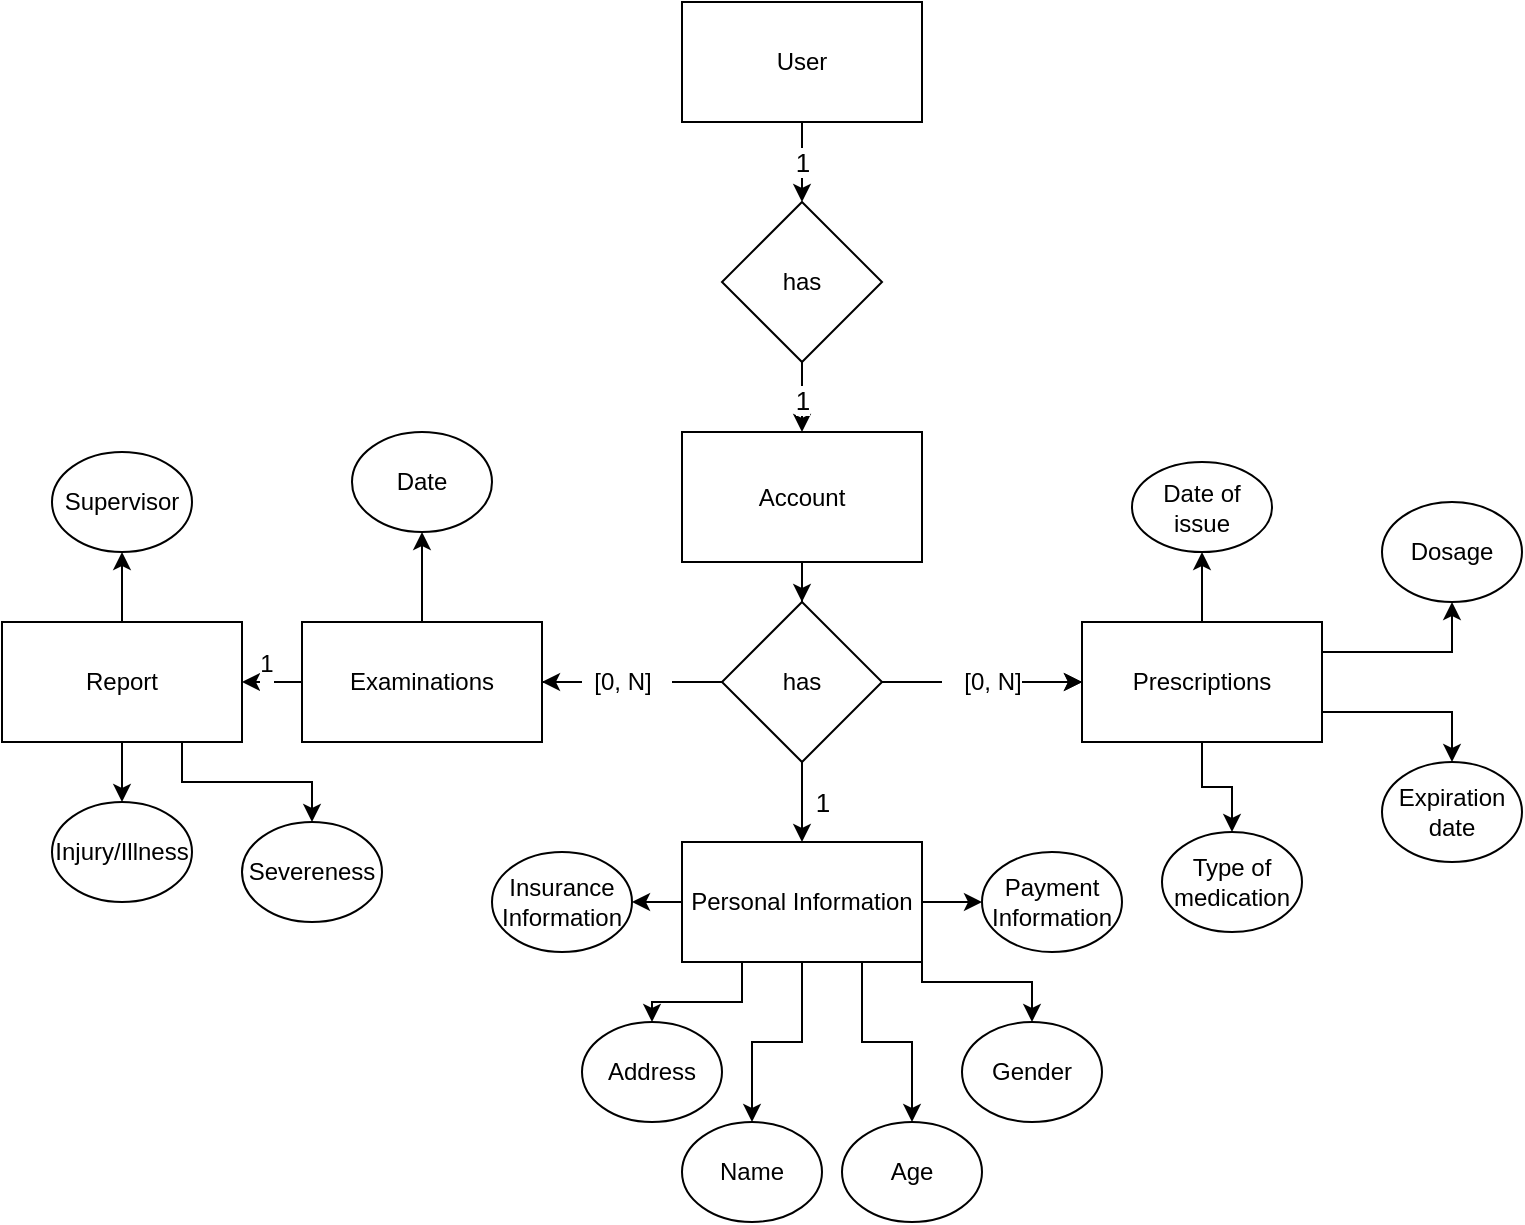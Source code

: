 <mxfile version="20.3.7" type="device"><diagram name="Page-1" id="5d7acffa-a066-3a61-03fe-96351882024d"><mxGraphModel dx="1069" dy="817" grid="1" gridSize="10" guides="1" tooltips="1" connect="1" arrows="1" fold="1" page="1" pageScale="1" pageWidth="1100" pageHeight="850" background="#ffffff" math="0" shadow="0"><root><mxCell id="0"/><mxCell id="1" parent="0"/><mxCell id="ffQ8c7DyhphKwCnQ1Nov-8" style="edgeStyle=orthogonalEdgeStyle;rounded=0;orthogonalLoop=1;jettySize=auto;html=1;entryX=0.5;entryY=0;entryDx=0;entryDy=0;" edge="1" parent="1" source="ffQ8c7DyhphKwCnQ1Nov-1" target="ffQ8c7DyhphKwCnQ1Nov-2"><mxGeometry relative="1" as="geometry"/></mxCell><mxCell id="ffQ8c7DyhphKwCnQ1Nov-1" value="Account" style="rounded=0;whiteSpace=wrap;html=1;" vertex="1" parent="1"><mxGeometry x="580" y="425" width="120" height="65" as="geometry"/></mxCell><mxCell id="ffQ8c7DyhphKwCnQ1Nov-6" style="edgeStyle=orthogonalEdgeStyle;rounded=0;orthogonalLoop=1;jettySize=auto;html=1;entryX=1;entryY=0.5;entryDx=0;entryDy=0;startArrow=none;" edge="1" parent="1" source="ffQ8c7DyhphKwCnQ1Nov-10" target="ffQ8c7DyhphKwCnQ1Nov-3"><mxGeometry relative="1" as="geometry"/></mxCell><mxCell id="ffQ8c7DyhphKwCnQ1Nov-7" style="edgeStyle=orthogonalEdgeStyle;rounded=0;orthogonalLoop=1;jettySize=auto;html=1;entryX=0;entryY=0.5;entryDx=0;entryDy=0;startArrow=none;" edge="1" parent="1" target="ffQ8c7DyhphKwCnQ1Nov-4"><mxGeometry relative="1" as="geometry"><mxPoint x="750" y="550" as="sourcePoint"/></mxGeometry></mxCell><mxCell id="ffQ8c7DyhphKwCnQ1Nov-40" value="" style="edgeStyle=orthogonalEdgeStyle;rounded=0;orthogonalLoop=1;jettySize=auto;html=1;fontSize=13;" edge="1" parent="1" source="ffQ8c7DyhphKwCnQ1Nov-2" target="ffQ8c7DyhphKwCnQ1Nov-39"><mxGeometry relative="1" as="geometry"/></mxCell><mxCell id="ffQ8c7DyhphKwCnQ1Nov-2" value="has" style="rhombus;whiteSpace=wrap;html=1;" vertex="1" parent="1"><mxGeometry x="600" y="510" width="80" height="80" as="geometry"/></mxCell><mxCell id="ffQ8c7DyhphKwCnQ1Nov-14" value="" style="edgeStyle=orthogonalEdgeStyle;rounded=0;orthogonalLoop=1;jettySize=auto;html=1;" edge="1" parent="1" source="ffQ8c7DyhphKwCnQ1Nov-3" target="ffQ8c7DyhphKwCnQ1Nov-13"><mxGeometry relative="1" as="geometry"/></mxCell><mxCell id="ffQ8c7DyhphKwCnQ1Nov-16" value="" style="edgeStyle=orthogonalEdgeStyle;rounded=0;orthogonalLoop=1;jettySize=auto;html=1;entryX=1;entryY=0.5;entryDx=0;entryDy=0;" edge="1" parent="1" source="ffQ8c7DyhphKwCnQ1Nov-3" target="ffQ8c7DyhphKwCnQ1Nov-17"><mxGeometry relative="1" as="geometry"><mxPoint x="90" y="250" as="targetPoint"/></mxGeometry></mxCell><mxCell id="ffQ8c7DyhphKwCnQ1Nov-36" value="&lt;div&gt;1&lt;/div&gt;&lt;div&gt;&lt;br&gt;&lt;/div&gt;" style="edgeLabel;html=1;align=center;verticalAlign=middle;resizable=0;points=[];fontSize=12;" vertex="1" connectable="0" parent="ffQ8c7DyhphKwCnQ1Nov-16"><mxGeometry x="-0.129" y="2" relative="1" as="geometry"><mxPoint as="offset"/></mxGeometry></mxCell><mxCell id="ffQ8c7DyhphKwCnQ1Nov-3" value="&lt;div&gt;Examinations&lt;/div&gt;" style="rounded=0;whiteSpace=wrap;html=1;" vertex="1" parent="1"><mxGeometry x="390" y="520" width="120" height="60" as="geometry"/></mxCell><mxCell id="ffQ8c7DyhphKwCnQ1Nov-23" value="" style="edgeStyle=orthogonalEdgeStyle;rounded=0;orthogonalLoop=1;jettySize=auto;html=1;" edge="1" parent="1" source="ffQ8c7DyhphKwCnQ1Nov-4" target="ffQ8c7DyhphKwCnQ1Nov-22"><mxGeometry relative="1" as="geometry"/></mxCell><mxCell id="ffQ8c7DyhphKwCnQ1Nov-25" value="" style="edgeStyle=orthogonalEdgeStyle;rounded=0;orthogonalLoop=1;jettySize=auto;html=1;" edge="1" parent="1" source="ffQ8c7DyhphKwCnQ1Nov-4" target="ffQ8c7DyhphKwCnQ1Nov-24"><mxGeometry relative="1" as="geometry"/></mxCell><mxCell id="ffQ8c7DyhphKwCnQ1Nov-27" value="" style="edgeStyle=orthogonalEdgeStyle;rounded=0;orthogonalLoop=1;jettySize=auto;html=1;exitX=1;exitY=0.75;exitDx=0;exitDy=0;" edge="1" parent="1" source="ffQ8c7DyhphKwCnQ1Nov-4" target="ffQ8c7DyhphKwCnQ1Nov-26"><mxGeometry relative="1" as="geometry"/></mxCell><mxCell id="ffQ8c7DyhphKwCnQ1Nov-34" style="edgeStyle=orthogonalEdgeStyle;rounded=0;orthogonalLoop=1;jettySize=auto;html=1;exitX=1;exitY=0.25;exitDx=0;exitDy=0;entryX=0.5;entryY=1;entryDx=0;entryDy=0;" edge="1" parent="1" source="ffQ8c7DyhphKwCnQ1Nov-4" target="ffQ8c7DyhphKwCnQ1Nov-32"><mxGeometry relative="1" as="geometry"/></mxCell><mxCell id="ffQ8c7DyhphKwCnQ1Nov-4" value="&lt;div&gt;Prescriptions&lt;br&gt;&lt;/div&gt;" style="rounded=0;whiteSpace=wrap;html=1;" vertex="1" parent="1"><mxGeometry x="780" y="520" width="120" height="60" as="geometry"/></mxCell><mxCell id="ffQ8c7DyhphKwCnQ1Nov-10" value="[0, N]" style="text;html=1;align=center;verticalAlign=middle;resizable=0;points=[];autosize=1;strokeColor=none;fillColor=none;" vertex="1" parent="1"><mxGeometry x="525" y="535" width="50" height="30" as="geometry"/></mxCell><mxCell id="ffQ8c7DyhphKwCnQ1Nov-11" value="" style="edgeStyle=orthogonalEdgeStyle;rounded=0;orthogonalLoop=1;jettySize=auto;html=1;entryX=1;entryY=0.5;entryDx=0;entryDy=0;endArrow=none;" edge="1" parent="1" source="ffQ8c7DyhphKwCnQ1Nov-2" target="ffQ8c7DyhphKwCnQ1Nov-10"><mxGeometry relative="1" as="geometry"><mxPoint x="310" y="290" as="sourcePoint"/><mxPoint x="180" y="360" as="targetPoint"/></mxGeometry></mxCell><mxCell id="ffQ8c7DyhphKwCnQ1Nov-28" style="edgeStyle=orthogonalEdgeStyle;rounded=0;orthogonalLoop=1;jettySize=auto;html=1;entryX=0;entryY=0.5;entryDx=0;entryDy=0;startArrow=none;" edge="1" parent="1" source="ffQ8c7DyhphKwCnQ1Nov-9" target="ffQ8c7DyhphKwCnQ1Nov-4"><mxGeometry relative="1" as="geometry"><mxPoint x="630" y="550" as="sourcePoint"/></mxGeometry></mxCell><mxCell id="ffQ8c7DyhphKwCnQ1Nov-12" value="" style="edgeStyle=orthogonalEdgeStyle;rounded=0;orthogonalLoop=1;jettySize=auto;html=1;entryX=0;entryY=0.5;entryDx=0;entryDy=0;endArrow=none;" edge="1" parent="1" source="ffQ8c7DyhphKwCnQ1Nov-2" target="ffQ8c7DyhphKwCnQ1Nov-9"><mxGeometry relative="1" as="geometry"><mxPoint x="390" y="290" as="sourcePoint"/><mxPoint x="500" y="430" as="targetPoint"/></mxGeometry></mxCell><mxCell id="ffQ8c7DyhphKwCnQ1Nov-13" value="Date" style="ellipse;whiteSpace=wrap;html=1;rounded=0;" vertex="1" parent="1"><mxGeometry x="415" y="425" width="70" height="50" as="geometry"/></mxCell><mxCell id="ffQ8c7DyhphKwCnQ1Nov-19" value="" style="edgeStyle=orthogonalEdgeStyle;rounded=0;orthogonalLoop=1;jettySize=auto;html=1;" edge="1" parent="1" source="ffQ8c7DyhphKwCnQ1Nov-17" target="ffQ8c7DyhphKwCnQ1Nov-18"><mxGeometry relative="1" as="geometry"/></mxCell><mxCell id="ffQ8c7DyhphKwCnQ1Nov-21" value="" style="edgeStyle=orthogonalEdgeStyle;rounded=0;orthogonalLoop=1;jettySize=auto;html=1;" edge="1" parent="1" source="ffQ8c7DyhphKwCnQ1Nov-17" target="ffQ8c7DyhphKwCnQ1Nov-20"><mxGeometry relative="1" as="geometry"/></mxCell><mxCell id="ffQ8c7DyhphKwCnQ1Nov-38" value="" style="edgeStyle=orthogonalEdgeStyle;rounded=0;orthogonalLoop=1;jettySize=auto;html=1;fontSize=13;exitX=0.75;exitY=1;exitDx=0;exitDy=0;" edge="1" parent="1" source="ffQ8c7DyhphKwCnQ1Nov-17" target="ffQ8c7DyhphKwCnQ1Nov-37"><mxGeometry relative="1" as="geometry"><Array as="points"><mxPoint x="330" y="600"/><mxPoint x="395" y="600"/></Array></mxGeometry></mxCell><mxCell id="ffQ8c7DyhphKwCnQ1Nov-17" value="Report" style="rounded=0;whiteSpace=wrap;html=1;" vertex="1" parent="1"><mxGeometry x="240" y="520" width="120" height="60" as="geometry"/></mxCell><mxCell id="ffQ8c7DyhphKwCnQ1Nov-18" value="Injury/Illness" style="ellipse;whiteSpace=wrap;html=1;rounded=0;" vertex="1" parent="1"><mxGeometry x="265" y="610" width="70" height="50" as="geometry"/></mxCell><mxCell id="ffQ8c7DyhphKwCnQ1Nov-20" value="Supervisor" style="ellipse;whiteSpace=wrap;html=1;rounded=0;" vertex="1" parent="1"><mxGeometry x="265" y="435" width="70" height="50" as="geometry"/></mxCell><mxCell id="ffQ8c7DyhphKwCnQ1Nov-22" value="&lt;div&gt;Type of medication&lt;/div&gt;" style="ellipse;whiteSpace=wrap;html=1;rounded=0;" vertex="1" parent="1"><mxGeometry x="820" y="625" width="70" height="50" as="geometry"/></mxCell><mxCell id="ffQ8c7DyhphKwCnQ1Nov-24" value="Date of issue" style="ellipse;whiteSpace=wrap;html=1;rounded=0;" vertex="1" parent="1"><mxGeometry x="805" y="440" width="70" height="45" as="geometry"/></mxCell><mxCell id="ffQ8c7DyhphKwCnQ1Nov-26" value="Expiration date" style="ellipse;whiteSpace=wrap;html=1;rounded=0;" vertex="1" parent="1"><mxGeometry x="930" y="590" width="70" height="50" as="geometry"/></mxCell><mxCell id="ffQ8c7DyhphKwCnQ1Nov-9" value="[0, N]" style="text;html=1;align=center;verticalAlign=middle;resizable=0;points=[];autosize=1;strokeColor=none;fillColor=none;" vertex="1" parent="1"><mxGeometry x="710" y="535" width="50" height="30" as="geometry"/></mxCell><mxCell id="ffQ8c7DyhphKwCnQ1Nov-32" value="Dosage" style="ellipse;whiteSpace=wrap;html=1;rounded=0;" vertex="1" parent="1"><mxGeometry x="930" y="460" width="70" height="50" as="geometry"/></mxCell><mxCell id="ffQ8c7DyhphKwCnQ1Nov-37" value="Severeness" style="ellipse;whiteSpace=wrap;html=1;rounded=0;" vertex="1" parent="1"><mxGeometry x="360" y="620" width="70" height="50" as="geometry"/></mxCell><mxCell id="ffQ8c7DyhphKwCnQ1Nov-43" value="" style="edgeStyle=orthogonalEdgeStyle;rounded=0;orthogonalLoop=1;jettySize=auto;html=1;fontSize=13;exitX=0.25;exitY=1;exitDx=0;exitDy=0;" edge="1" parent="1" source="ffQ8c7DyhphKwCnQ1Nov-39" target="ffQ8c7DyhphKwCnQ1Nov-42"><mxGeometry relative="1" as="geometry"/></mxCell><mxCell id="ffQ8c7DyhphKwCnQ1Nov-45" value="" style="edgeStyle=orthogonalEdgeStyle;rounded=0;orthogonalLoop=1;jettySize=auto;html=1;fontSize=13;" edge="1" parent="1" source="ffQ8c7DyhphKwCnQ1Nov-39" target="ffQ8c7DyhphKwCnQ1Nov-44"><mxGeometry relative="1" as="geometry"/></mxCell><mxCell id="ffQ8c7DyhphKwCnQ1Nov-49" value="" style="edgeStyle=orthogonalEdgeStyle;rounded=0;orthogonalLoop=1;jettySize=auto;html=1;fontSize=13;" edge="1" parent="1" source="ffQ8c7DyhphKwCnQ1Nov-39" target="ffQ8c7DyhphKwCnQ1Nov-48"><mxGeometry relative="1" as="geometry"/></mxCell><mxCell id="ffQ8c7DyhphKwCnQ1Nov-51" value="" style="edgeStyle=orthogonalEdgeStyle;rounded=0;orthogonalLoop=1;jettySize=auto;html=1;fontSize=13;" edge="1" parent="1" source="ffQ8c7DyhphKwCnQ1Nov-39" target="ffQ8c7DyhphKwCnQ1Nov-50"><mxGeometry relative="1" as="geometry"/></mxCell><mxCell id="ffQ8c7DyhphKwCnQ1Nov-55" style="edgeStyle=orthogonalEdgeStyle;rounded=0;orthogonalLoop=1;jettySize=auto;html=1;exitX=0.75;exitY=1;exitDx=0;exitDy=0;entryX=0.5;entryY=0;entryDx=0;entryDy=0;fontSize=13;" edge="1" parent="1" source="ffQ8c7DyhphKwCnQ1Nov-39" target="ffQ8c7DyhphKwCnQ1Nov-52"><mxGeometry relative="1" as="geometry"/></mxCell><mxCell id="ffQ8c7DyhphKwCnQ1Nov-56" style="edgeStyle=orthogonalEdgeStyle;rounded=0;orthogonalLoop=1;jettySize=auto;html=1;exitX=1;exitY=1;exitDx=0;exitDy=0;entryX=0.5;entryY=0;entryDx=0;entryDy=0;fontSize=13;" edge="1" parent="1" source="ffQ8c7DyhphKwCnQ1Nov-39" target="ffQ8c7DyhphKwCnQ1Nov-53"><mxGeometry relative="1" as="geometry"><Array as="points"><mxPoint x="700" y="700"/><mxPoint x="755" y="700"/></Array></mxGeometry></mxCell><mxCell id="ffQ8c7DyhphKwCnQ1Nov-39" value="Personal Information" style="whiteSpace=wrap;html=1;" vertex="1" parent="1"><mxGeometry x="580" y="630" width="120" height="60" as="geometry"/></mxCell><mxCell id="ffQ8c7DyhphKwCnQ1Nov-41" value="1" style="text;html=1;align=center;verticalAlign=middle;resizable=0;points=[];autosize=1;strokeColor=none;fillColor=none;fontSize=13;" vertex="1" parent="1"><mxGeometry x="635" y="595" width="30" height="30" as="geometry"/></mxCell><mxCell id="ffQ8c7DyhphKwCnQ1Nov-42" value="Address" style="ellipse;whiteSpace=wrap;html=1;" vertex="1" parent="1"><mxGeometry x="530" y="720" width="70" height="50" as="geometry"/></mxCell><mxCell id="ffQ8c7DyhphKwCnQ1Nov-44" value="Insurance Information" style="ellipse;whiteSpace=wrap;html=1;" vertex="1" parent="1"><mxGeometry x="485" y="635" width="70" height="50" as="geometry"/></mxCell><mxCell id="ffQ8c7DyhphKwCnQ1Nov-48" value="Payment Information" style="ellipse;whiteSpace=wrap;html=1;" vertex="1" parent="1"><mxGeometry x="730" y="635" width="70" height="50" as="geometry"/></mxCell><mxCell id="ffQ8c7DyhphKwCnQ1Nov-50" value="Name" style="ellipse;whiteSpace=wrap;html=1;" vertex="1" parent="1"><mxGeometry x="580" y="770" width="70" height="50" as="geometry"/></mxCell><mxCell id="ffQ8c7DyhphKwCnQ1Nov-52" value="Age" style="ellipse;whiteSpace=wrap;html=1;" vertex="1" parent="1"><mxGeometry x="660" y="770" width="70" height="50" as="geometry"/></mxCell><mxCell id="ffQ8c7DyhphKwCnQ1Nov-53" value="Gender" style="ellipse;whiteSpace=wrap;html=1;" vertex="1" parent="1"><mxGeometry x="720" y="720" width="70" height="50" as="geometry"/></mxCell><mxCell id="ffQ8c7DyhphKwCnQ1Nov-60" value="1" style="edgeStyle=orthogonalEdgeStyle;rounded=0;orthogonalLoop=1;jettySize=auto;html=1;exitX=0.5;exitY=1;exitDx=0;exitDy=0;entryX=0.5;entryY=0;entryDx=0;entryDy=0;fontSize=13;" edge="1" parent="1" source="ffQ8c7DyhphKwCnQ1Nov-57" target="ffQ8c7DyhphKwCnQ1Nov-59"><mxGeometry relative="1" as="geometry"/></mxCell><mxCell id="ffQ8c7DyhphKwCnQ1Nov-57" value="User " style="whiteSpace=wrap;html=1;rounded=0;" vertex="1" parent="1"><mxGeometry x="580" y="210" width="120" height="60" as="geometry"/></mxCell><mxCell id="ffQ8c7DyhphKwCnQ1Nov-61" style="edgeStyle=orthogonalEdgeStyle;rounded=0;orthogonalLoop=1;jettySize=auto;html=1;exitX=0.5;exitY=1;exitDx=0;exitDy=0;entryX=0.5;entryY=0;entryDx=0;entryDy=0;fontSize=13;" edge="1" parent="1" source="ffQ8c7DyhphKwCnQ1Nov-59" target="ffQ8c7DyhphKwCnQ1Nov-1"><mxGeometry relative="1" as="geometry"/></mxCell><mxCell id="ffQ8c7DyhphKwCnQ1Nov-63" value="1" style="edgeLabel;html=1;align=center;verticalAlign=middle;resizable=0;points=[];fontSize=13;" vertex="1" connectable="0" parent="ffQ8c7DyhphKwCnQ1Nov-61"><mxGeometry x="0.069" relative="1" as="geometry"><mxPoint as="offset"/></mxGeometry></mxCell><mxCell id="ffQ8c7DyhphKwCnQ1Nov-59" value="has" style="rhombus;whiteSpace=wrap;html=1;" vertex="1" parent="1"><mxGeometry x="600" y="310" width="80" height="80" as="geometry"/></mxCell></root></mxGraphModel></diagram></mxfile>